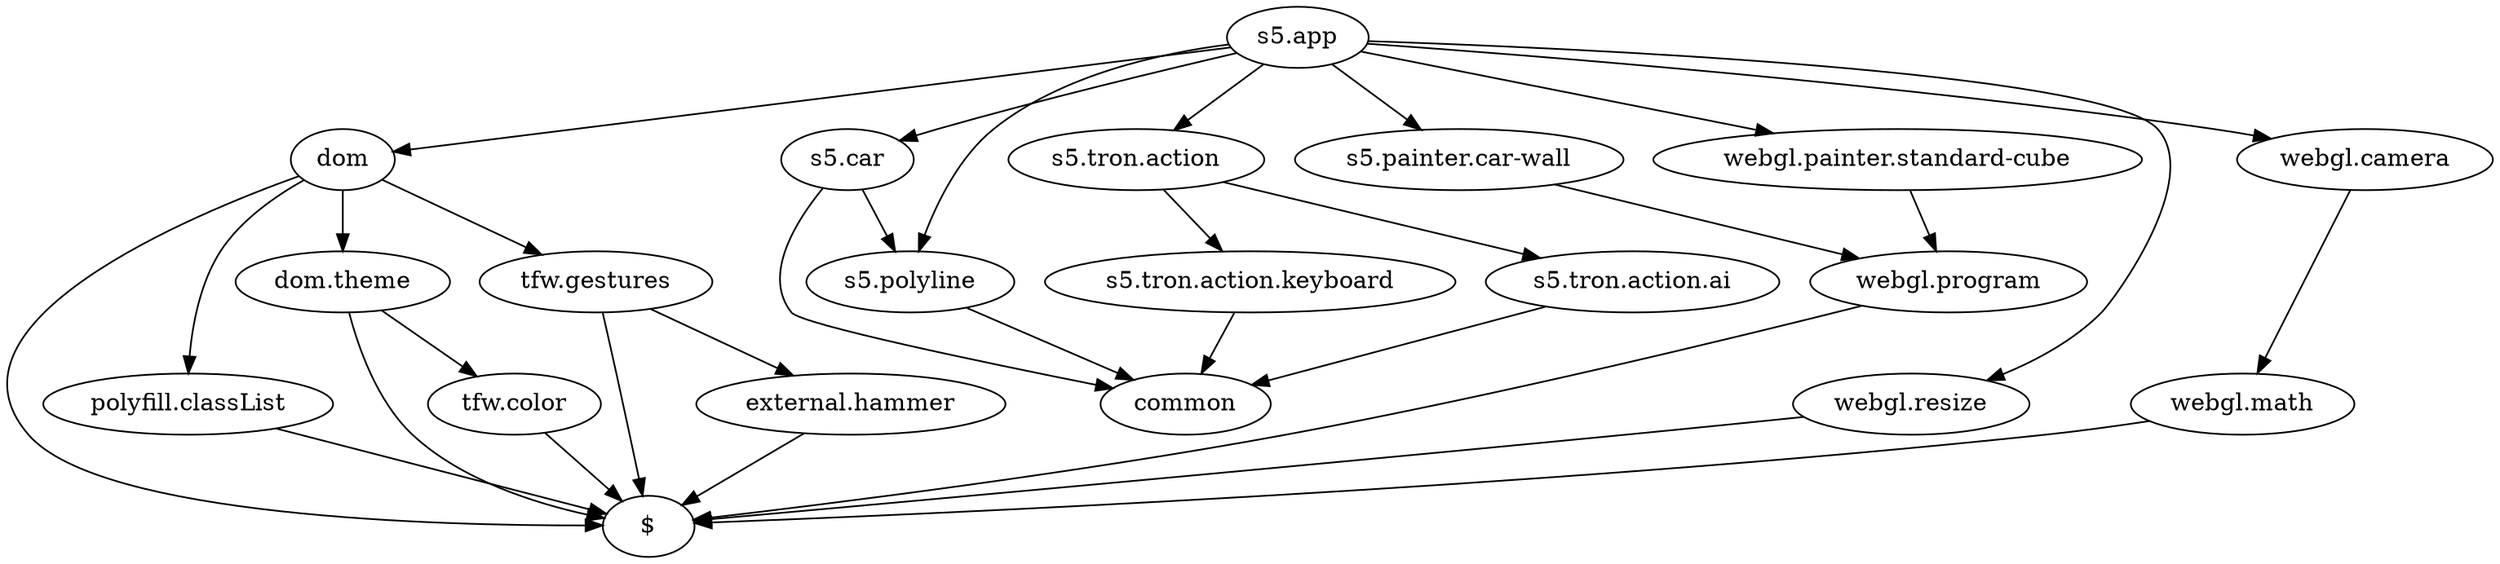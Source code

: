 digraph dependencies {
    "s5.app" -> "dom"

    "s5.app" -> "s5.car"

    "s5.app" -> "s5.tron.action"

    "s5.app" -> "s5.polyline"

    "s5.app" -> "s5.painter.car-wall"

    "s5.app" -> "webgl.resize"

    "s5.app" -> "webgl.camera"

    "s5.app" -> "webgl.painter.standard-cube"
    "webgl.painter.standard-cube" -> "webgl.program"
    "webgl.program" -> "$"
    "webgl.camera" -> "webgl.math"
    "webgl.math" -> "$"
    "webgl.resize" -> "$"
    "s5.painter.car-wall" -> "webgl.program"
    "s5.polyline" -> "common"
    "s5.tron.action" -> "s5.tron.action.keyboard"

    "s5.tron.action" -> "s5.tron.action.ai"
    "s5.tron.action.ai" -> "common"
    "s5.tron.action.keyboard" -> "common"
    "s5.car" -> "s5.polyline"

    "s5.car" -> "common"
    "dom" -> "$"

    "dom" -> "polyfill.classList"

    "dom" -> "dom.theme"

    "dom" -> "tfw.gestures"
    "tfw.gestures" -> "$"

    "tfw.gestures" -> "external.hammer"
    "external.hammer" -> "$"
    "dom.theme" -> "$"

    "dom.theme" -> "tfw.color"
    "tfw.color" -> "$"
    "polyfill.classList" -> "$"

}